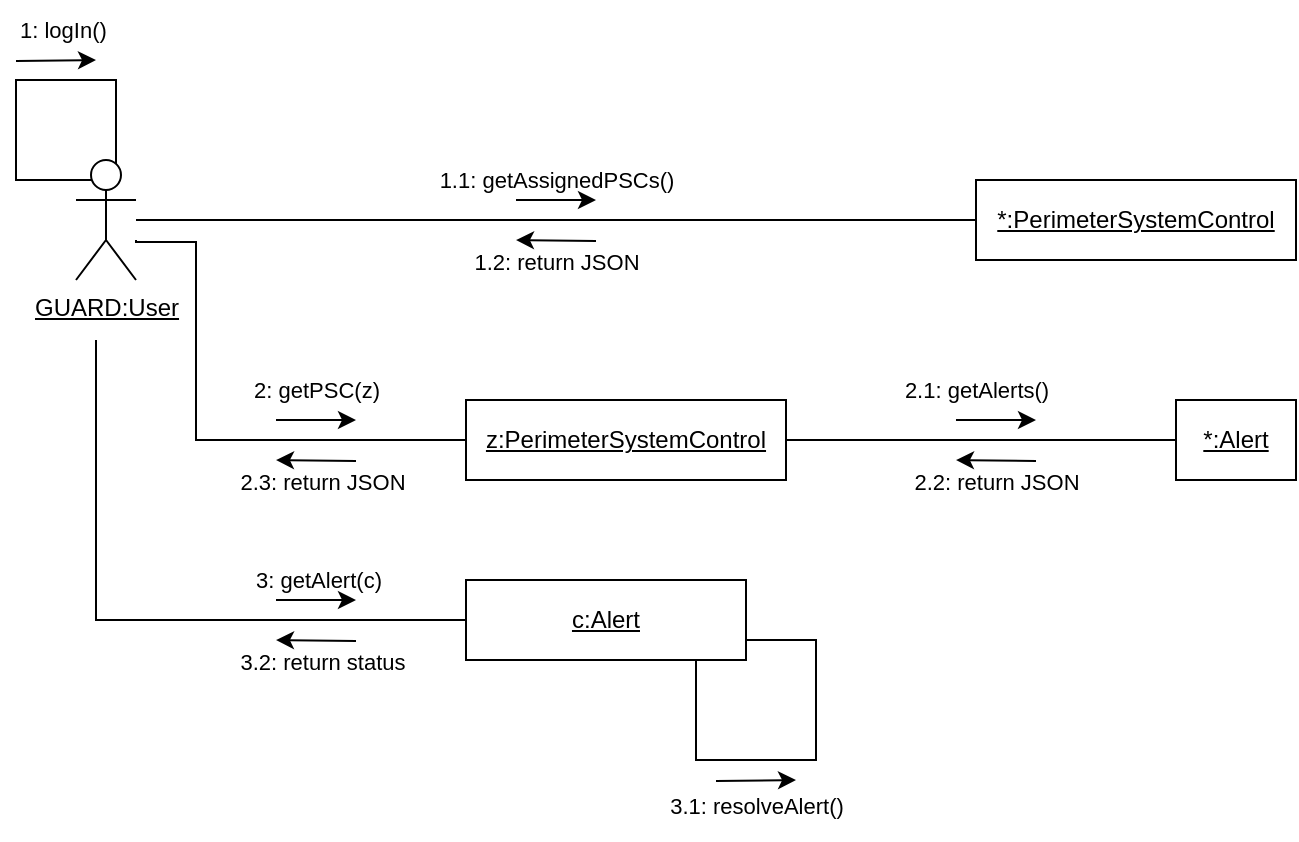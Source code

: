 <mxfile version="24.2.1" type="device">
  <diagram name="Page-1" id="v4ambu9KIKQIkoCVkJ-7">
    <mxGraphModel dx="1441" dy="549" grid="1" gridSize="10" guides="1" tooltips="1" connect="1" arrows="1" fold="1" page="1" pageScale="1" pageWidth="827" pageHeight="1169" math="0" shadow="0">
      <root>
        <mxCell id="0" />
        <mxCell id="1" parent="0" />
        <mxCell id="l82ya42UgcSlH14pchcq-7" value="" style="whiteSpace=wrap;html=1;aspect=fixed;fillColor=none;" parent="1" vertex="1">
          <mxGeometry x="10" y="80" width="50" height="50" as="geometry" />
        </mxCell>
        <mxCell id="l82ya42UgcSlH14pchcq-4" value="" style="whiteSpace=wrap;html=1;aspect=fixed;fillColor=none;" parent="1" vertex="1">
          <mxGeometry x="350" y="360" width="60" height="60" as="geometry" />
        </mxCell>
        <mxCell id="zeU5nnRij6K2paPK8wIY-6" style="edgeStyle=orthogonalEdgeStyle;rounded=0;orthogonalLoop=1;jettySize=auto;html=1;entryX=0;entryY=0.5;entryDx=0;entryDy=0;endArrow=none;endFill=0;" parent="1" source="kqpqIyKLuoKsHnQKHVMU-1" edge="1" target="qZgVYnx53rvMX7Xt1w7V-6">
          <mxGeometry relative="1" as="geometry">
            <mxPoint x="240" y="150.0" as="targetPoint" />
          </mxGeometry>
        </mxCell>
        <mxCell id="zeU5nnRij6K2paPK8wIY-8" value="1.1: getAssignedPSCs()" style="edgeLabel;html=1;align=center;verticalAlign=middle;resizable=0;points=[];" parent="zeU5nnRij6K2paPK8wIY-6" vertex="1" connectable="0">
          <mxGeometry x="0.06" relative="1" as="geometry">
            <mxPoint x="-13" y="-20" as="offset" />
          </mxGeometry>
        </mxCell>
        <mxCell id="kqpqIyKLuoKsHnQKHVMU-1" value="&lt;u&gt;GUARD:User&lt;/u&gt;" style="shape=umlActor;verticalLabelPosition=bottom;verticalAlign=top;html=1;outlineConnect=0;" parent="1" vertex="1">
          <mxGeometry x="40" y="120" width="30" height="60" as="geometry" />
        </mxCell>
        <mxCell id="zeU5nnRij6K2paPK8wIY-3" value="1: logIn()" style="text;html=1;align=left;verticalAlign=middle;resizable=0;points=[];autosize=1;strokeColor=none;fillColor=none;fontSize=11;" parent="1" vertex="1">
          <mxGeometry x="10" y="40" width="70" height="30" as="geometry" />
        </mxCell>
        <mxCell id="zeU5nnRij6K2paPK8wIY-32" value="3.1: resolveAlert()" style="text;html=1;align=center;verticalAlign=top;resizable=0;points=[];autosize=1;strokeColor=none;fillColor=none;fontSize=11;" parent="1" vertex="1">
          <mxGeometry x="325" y="430" width="110" height="30" as="geometry" />
        </mxCell>
        <mxCell id="4E9qZTmOd-qYyRF1WYUi-1" value="" style="endArrow=classic;html=1;rounded=0;" parent="1" edge="1">
          <mxGeometry width="50" height="50" relative="1" as="geometry">
            <mxPoint x="260" y="140" as="sourcePoint" />
            <mxPoint x="300" y="140" as="targetPoint" />
          </mxGeometry>
        </mxCell>
        <mxCell id="4E9qZTmOd-qYyRF1WYUi-2" value="&lt;u style=&quot;background-color: initial;&quot;&gt;z:PerimeterSystemControl&lt;/u&gt;" style="whiteSpace=wrap;html=1;align=center;" parent="1" vertex="1">
          <mxGeometry x="235" y="240" width="160" height="40" as="geometry" />
        </mxCell>
        <mxCell id="4E9qZTmOd-qYyRF1WYUi-3" value="&lt;u&gt;c:Alert&lt;/u&gt;" style="whiteSpace=wrap;html=1;" parent="1" vertex="1">
          <mxGeometry x="235" y="330" width="140" height="40" as="geometry" />
        </mxCell>
        <mxCell id="OVtXEpFmBvTg89ICue-Z-1" value="" style="endArrow=none;html=1;rounded=0;entryX=0;entryY=0.5;entryDx=0;entryDy=0;endFill=0;exitX=1;exitY=0.5;exitDx=0;exitDy=0;" parent="1" edge="1" target="qZgVYnx53rvMX7Xt1w7V-3" source="4E9qZTmOd-qYyRF1WYUi-2">
          <mxGeometry width="50" height="50" relative="1" as="geometry">
            <mxPoint x="325" y="280" as="sourcePoint" />
            <mxPoint x="325" y="320" as="targetPoint" />
          </mxGeometry>
        </mxCell>
        <mxCell id="l82ya42UgcSlH14pchcq-6" value="" style="endArrow=classic;html=1;rounded=0;" parent="1" edge="1">
          <mxGeometry width="50" height="50" relative="1" as="geometry">
            <mxPoint x="360" y="430.5" as="sourcePoint" />
            <mxPoint x="400" y="430" as="targetPoint" />
          </mxGeometry>
        </mxCell>
        <mxCell id="l82ya42UgcSlH14pchcq-8" value="" style="endArrow=classic;html=1;rounded=0;" parent="1" edge="1">
          <mxGeometry width="50" height="50" relative="1" as="geometry">
            <mxPoint x="10" y="70.5" as="sourcePoint" />
            <mxPoint x="50" y="70" as="targetPoint" />
          </mxGeometry>
        </mxCell>
        <mxCell id="qZgVYnx53rvMX7Xt1w7V-3" value="&lt;u&gt;*:Alert&lt;/u&gt;" style="whiteSpace=wrap;html=1;" vertex="1" parent="1">
          <mxGeometry x="590" y="240" width="60" height="40" as="geometry" />
        </mxCell>
        <mxCell id="qZgVYnx53rvMX7Xt1w7V-6" value="&lt;u&gt;*:PerimeterSystemControl&lt;/u&gt;" style="whiteSpace=wrap;html=1;" vertex="1" parent="1">
          <mxGeometry x="490" y="130" width="160" height="40" as="geometry" />
        </mxCell>
        <mxCell id="qZgVYnx53rvMX7Xt1w7V-7" style="edgeStyle=orthogonalEdgeStyle;rounded=0;orthogonalLoop=1;jettySize=auto;html=1;entryX=0;entryY=0.5;entryDx=0;entryDy=0;endArrow=none;endFill=0;" edge="1" parent="1" target="4E9qZTmOd-qYyRF1WYUi-2">
          <mxGeometry relative="1" as="geometry">
            <mxPoint x="235" y="160" as="targetPoint" />
            <mxPoint x="70" y="160" as="sourcePoint" />
            <Array as="points">
              <mxPoint x="70" y="161" />
              <mxPoint x="100" y="161" />
              <mxPoint x="100" y="260" />
            </Array>
          </mxGeometry>
        </mxCell>
        <mxCell id="qZgVYnx53rvMX7Xt1w7V-8" value="2: getPSC(z)" style="edgeLabel;html=1;align=center;verticalAlign=middle;resizable=0;points=[];" vertex="1" connectable="0" parent="qZgVYnx53rvMX7Xt1w7V-7">
          <mxGeometry x="0.06" relative="1" as="geometry">
            <mxPoint x="49" y="-25" as="offset" />
          </mxGeometry>
        </mxCell>
        <mxCell id="qZgVYnx53rvMX7Xt1w7V-11" value="" style="endArrow=classic;html=1;rounded=0;" edge="1" parent="1">
          <mxGeometry width="50" height="50" relative="1" as="geometry">
            <mxPoint x="140" y="250" as="sourcePoint" />
            <mxPoint x="180" y="250" as="targetPoint" />
          </mxGeometry>
        </mxCell>
        <mxCell id="qZgVYnx53rvMX7Xt1w7V-13" style="edgeStyle=orthogonalEdgeStyle;rounded=0;orthogonalLoop=1;jettySize=auto;html=1;entryX=0;entryY=0.5;entryDx=0;entryDy=0;endArrow=none;endFill=0;" edge="1" parent="1" target="4E9qZTmOd-qYyRF1WYUi-3">
          <mxGeometry relative="1" as="geometry">
            <mxPoint x="225" y="310" as="targetPoint" />
            <mxPoint x="50" y="210" as="sourcePoint" />
            <Array as="points">
              <mxPoint x="50" y="350" />
            </Array>
          </mxGeometry>
        </mxCell>
        <mxCell id="qZgVYnx53rvMX7Xt1w7V-14" value="3: getAlert(c)" style="edgeLabel;html=1;align=center;verticalAlign=middle;resizable=0;points=[];" vertex="1" connectable="0" parent="qZgVYnx53rvMX7Xt1w7V-13">
          <mxGeometry x="0.06" relative="1" as="geometry">
            <mxPoint x="78" y="-20" as="offset" />
          </mxGeometry>
        </mxCell>
        <mxCell id="qZgVYnx53rvMX7Xt1w7V-15" value="" style="endArrow=classic;html=1;rounded=0;" edge="1" parent="1">
          <mxGeometry width="50" height="50" relative="1" as="geometry">
            <mxPoint x="140" y="340" as="sourcePoint" />
            <mxPoint x="180" y="340" as="targetPoint" />
          </mxGeometry>
        </mxCell>
        <mxCell id="qZgVYnx53rvMX7Xt1w7V-16" value="" style="endArrow=classic;html=1;rounded=0;" edge="1" parent="1">
          <mxGeometry width="50" height="50" relative="1" as="geometry">
            <mxPoint x="520" y="270.5" as="sourcePoint" />
            <mxPoint x="480" y="270" as="targetPoint" />
          </mxGeometry>
        </mxCell>
        <mxCell id="qZgVYnx53rvMX7Xt1w7V-22" value="2.2: return JSON" style="edgeLabel;html=1;align=center;verticalAlign=middle;resizable=0;points=[];" vertex="1" connectable="0" parent="qZgVYnx53rvMX7Xt1w7V-16">
          <mxGeometry x="-0.041" y="-2" relative="1" as="geometry">
            <mxPoint x="-1" y="12" as="offset" />
          </mxGeometry>
        </mxCell>
        <mxCell id="qZgVYnx53rvMX7Xt1w7V-17" value="" style="endArrow=classic;html=1;rounded=0;" edge="1" parent="1">
          <mxGeometry width="50" height="50" relative="1" as="geometry">
            <mxPoint x="180" y="270.5" as="sourcePoint" />
            <mxPoint x="140" y="270" as="targetPoint" />
          </mxGeometry>
        </mxCell>
        <mxCell id="qZgVYnx53rvMX7Xt1w7V-25" value="2.3: return JSON" style="edgeLabel;html=1;align=center;verticalAlign=middle;resizable=0;points=[];" vertex="1" connectable="0" parent="qZgVYnx53rvMX7Xt1w7V-17">
          <mxGeometry x="-0.148" relative="1" as="geometry">
            <mxPoint y="10" as="offset" />
          </mxGeometry>
        </mxCell>
        <mxCell id="qZgVYnx53rvMX7Xt1w7V-18" value="" style="endArrow=classic;html=1;rounded=0;" edge="1" parent="1">
          <mxGeometry width="50" height="50" relative="1" as="geometry">
            <mxPoint x="300" y="160.5" as="sourcePoint" />
            <mxPoint x="260" y="160" as="targetPoint" />
          </mxGeometry>
        </mxCell>
        <mxCell id="qZgVYnx53rvMX7Xt1w7V-21" value="1.2: return JSON" style="edgeLabel;html=1;align=center;verticalAlign=middle;resizable=0;points=[];" vertex="1" connectable="0" parent="qZgVYnx53rvMX7Xt1w7V-18">
          <mxGeometry x="-0.041" y="-3" relative="1" as="geometry">
            <mxPoint x="-1" y="13" as="offset" />
          </mxGeometry>
        </mxCell>
        <mxCell id="zeU5nnRij6K2paPK8wIY-30" value="2.1: getAlerts()" style="text;html=1;align=center;verticalAlign=middle;resizable=0;points=[];autosize=1;strokeColor=none;fillColor=none;fontSize=11;" parent="1" vertex="1">
          <mxGeometry x="440" y="220" width="100" height="30" as="geometry" />
        </mxCell>
        <mxCell id="qZgVYnx53rvMX7Xt1w7V-5" value="" style="endArrow=classic;html=1;rounded=0;" edge="1" parent="1">
          <mxGeometry width="50" height="50" relative="1" as="geometry">
            <mxPoint x="479.996" y="250.0" as="sourcePoint" />
            <mxPoint x="520" y="250" as="targetPoint" />
          </mxGeometry>
        </mxCell>
        <mxCell id="qZgVYnx53rvMX7Xt1w7V-26" value="" style="endArrow=classic;html=1;rounded=0;" edge="1" parent="1">
          <mxGeometry width="50" height="50" relative="1" as="geometry">
            <mxPoint x="180" y="360.5" as="sourcePoint" />
            <mxPoint x="140" y="360" as="targetPoint" />
          </mxGeometry>
        </mxCell>
        <mxCell id="qZgVYnx53rvMX7Xt1w7V-27" value="3.2: return status" style="edgeLabel;html=1;align=center;verticalAlign=middle;resizable=0;points=[];" vertex="1" connectable="0" parent="qZgVYnx53rvMX7Xt1w7V-26">
          <mxGeometry x="-0.148" relative="1" as="geometry">
            <mxPoint y="10" as="offset" />
          </mxGeometry>
        </mxCell>
      </root>
    </mxGraphModel>
  </diagram>
</mxfile>
